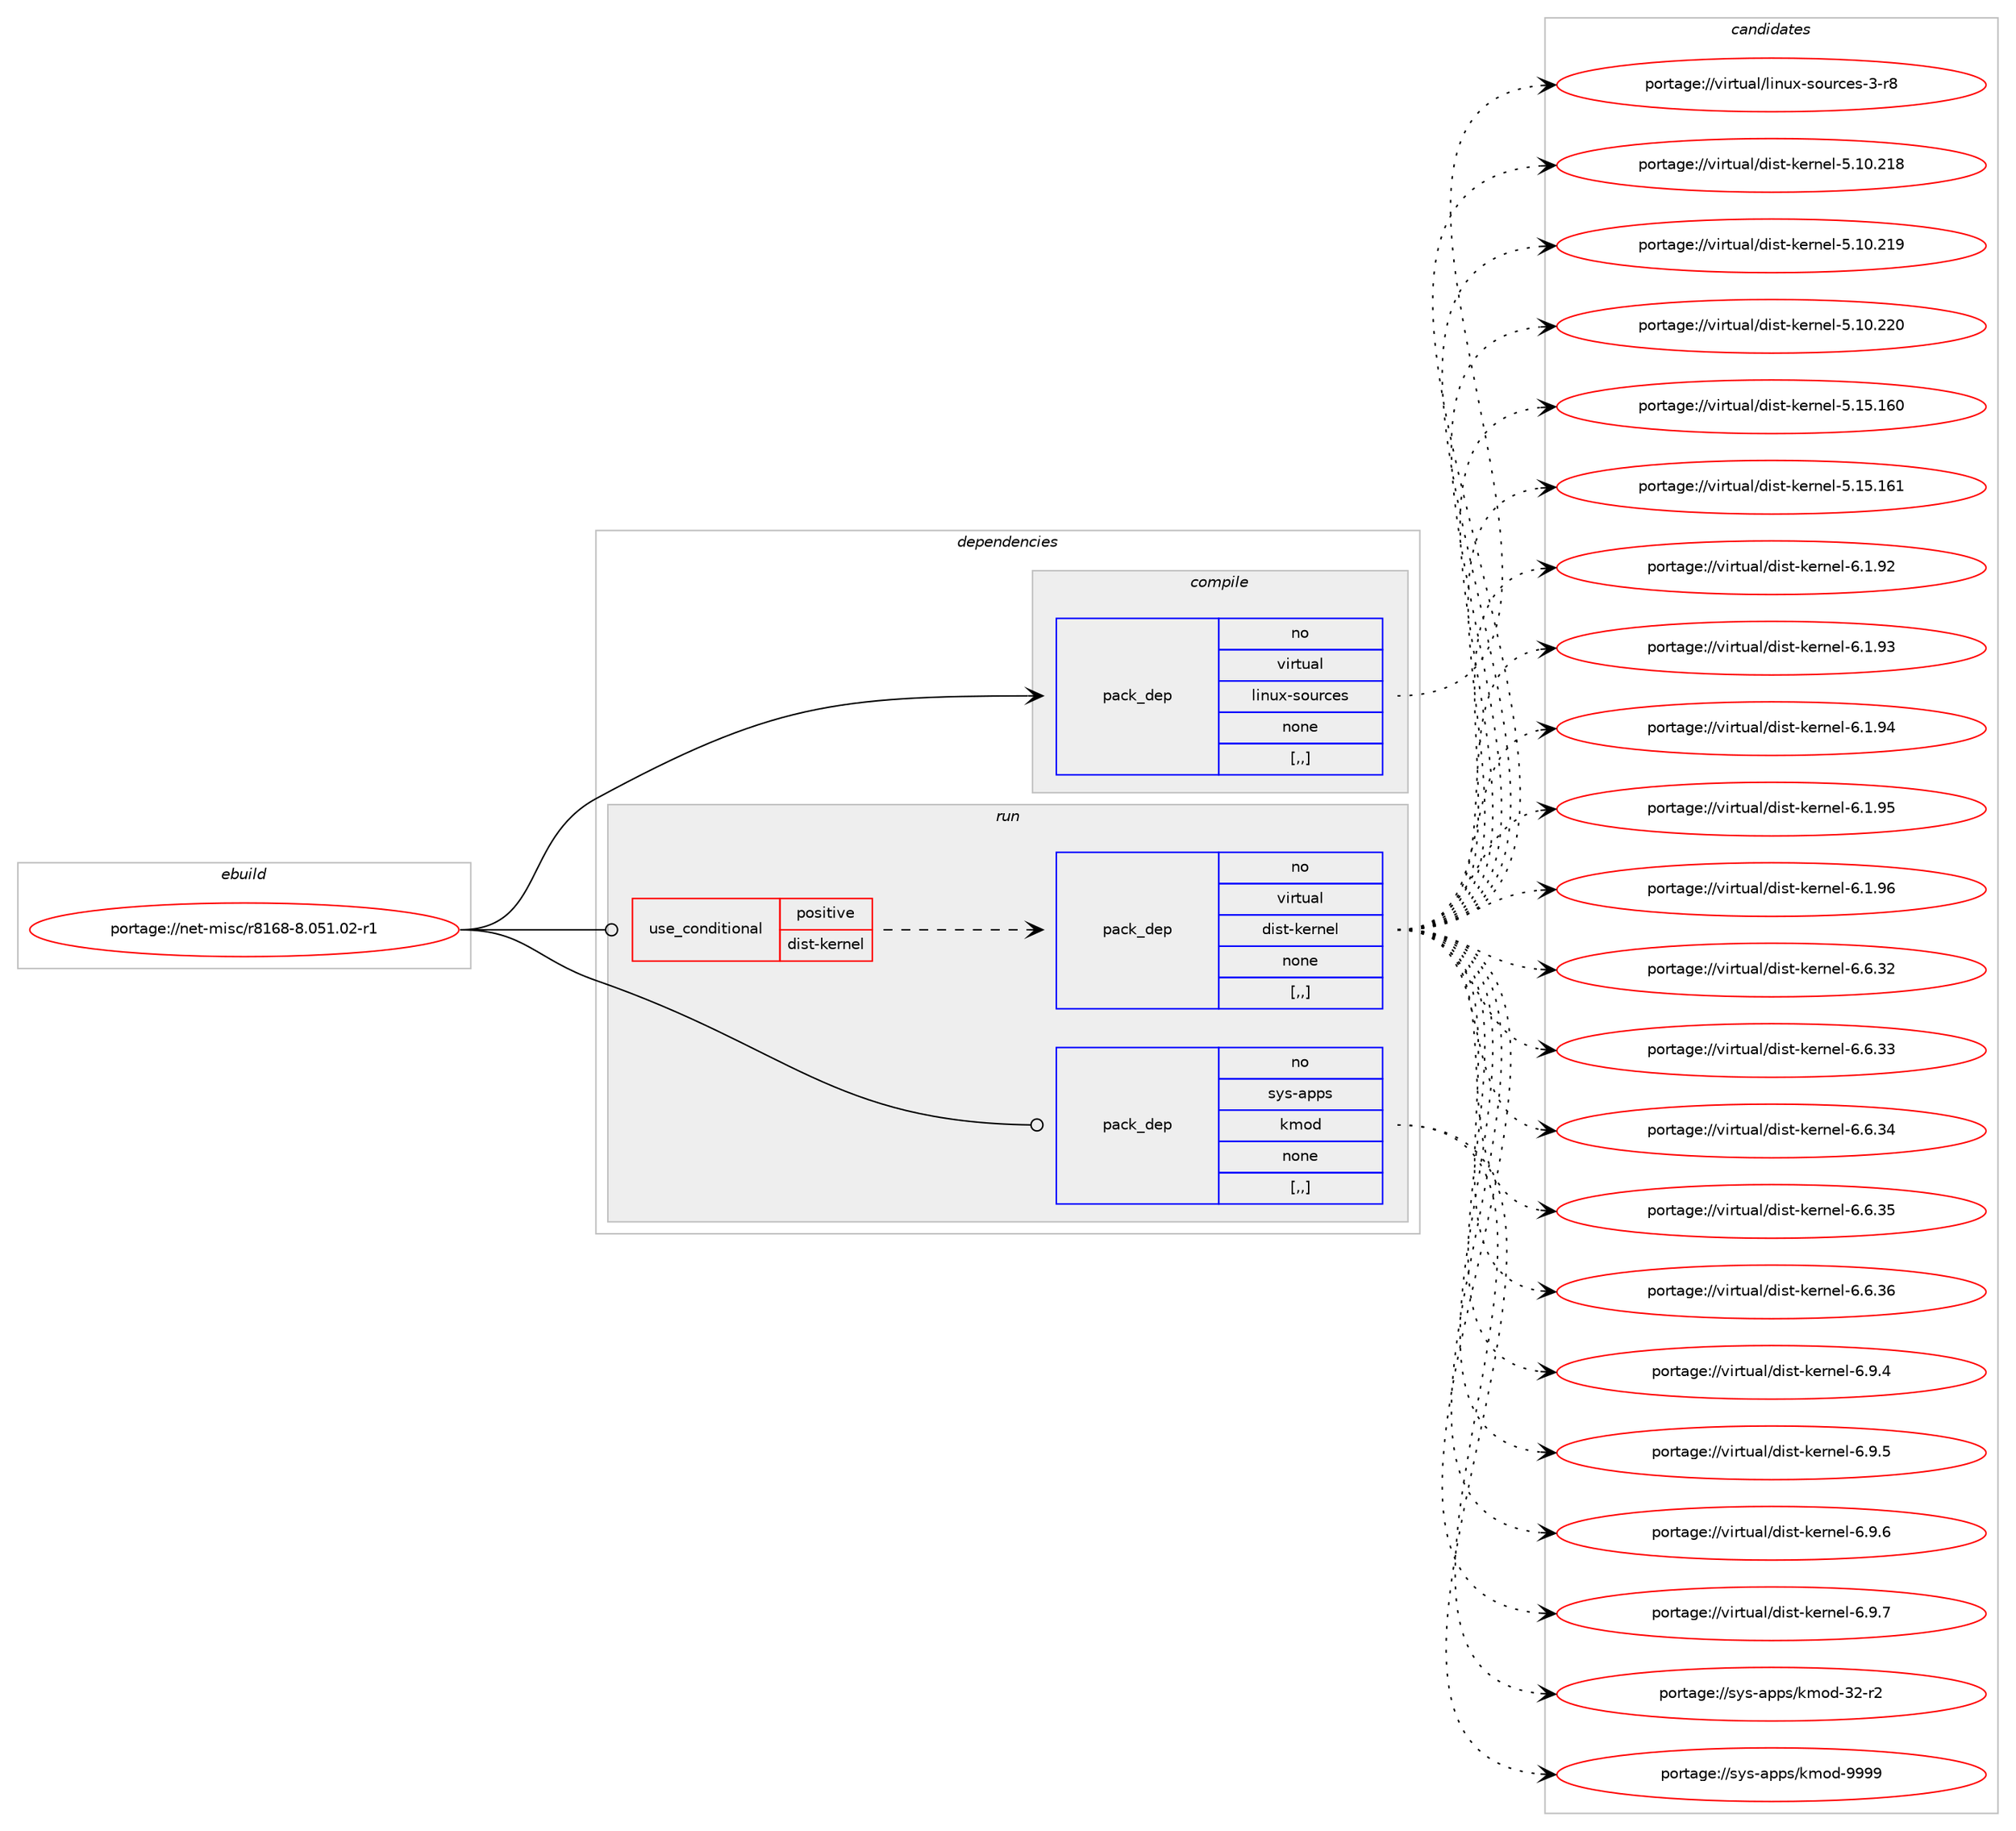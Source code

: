 digraph prolog {

# *************
# Graph options
# *************

newrank=true;
concentrate=true;
compound=true;
graph [rankdir=LR,fontname=Helvetica,fontsize=10,ranksep=1.5];#, ranksep=2.5, nodesep=0.2];
edge  [arrowhead=vee];
node  [fontname=Helvetica,fontsize=10];

# **********
# The ebuild
# **********

subgraph cluster_leftcol {
color=gray;
rank=same;
label=<<i>ebuild</i>>;
id [label="portage://net-misc/r8168-8.051.02-r1", color=red, width=4, href="../net-misc/r8168-8.051.02-r1.svg"];
}

# ****************
# The dependencies
# ****************

subgraph cluster_midcol {
color=gray;
label=<<i>dependencies</i>>;
subgraph cluster_compile {
fillcolor="#eeeeee";
style=filled;
label=<<i>compile</i>>;
subgraph pack266817 {
dependency365682 [label=<<TABLE BORDER="0" CELLBORDER="1" CELLSPACING="0" CELLPADDING="4" WIDTH="220"><TR><TD ROWSPAN="6" CELLPADDING="30">pack_dep</TD></TR><TR><TD WIDTH="110">no</TD></TR><TR><TD>virtual</TD></TR><TR><TD>linux-sources</TD></TR><TR><TD>none</TD></TR><TR><TD>[,,]</TD></TR></TABLE>>, shape=none, color=blue];
}
id:e -> dependency365682:w [weight=20,style="solid",arrowhead="vee"];
}
subgraph cluster_compileandrun {
fillcolor="#eeeeee";
style=filled;
label=<<i>compile and run</i>>;
}
subgraph cluster_run {
fillcolor="#eeeeee";
style=filled;
label=<<i>run</i>>;
subgraph cond96224 {
dependency365683 [label=<<TABLE BORDER="0" CELLBORDER="1" CELLSPACING="0" CELLPADDING="4"><TR><TD ROWSPAN="3" CELLPADDING="10">use_conditional</TD></TR><TR><TD>positive</TD></TR><TR><TD>dist-kernel</TD></TR></TABLE>>, shape=none, color=red];
subgraph pack266818 {
dependency365684 [label=<<TABLE BORDER="0" CELLBORDER="1" CELLSPACING="0" CELLPADDING="4" WIDTH="220"><TR><TD ROWSPAN="6" CELLPADDING="30">pack_dep</TD></TR><TR><TD WIDTH="110">no</TD></TR><TR><TD>virtual</TD></TR><TR><TD>dist-kernel</TD></TR><TR><TD>none</TD></TR><TR><TD>[,,]</TD></TR></TABLE>>, shape=none, color=blue];
}
dependency365683:e -> dependency365684:w [weight=20,style="dashed",arrowhead="vee"];
}
id:e -> dependency365683:w [weight=20,style="solid",arrowhead="odot"];
subgraph pack266819 {
dependency365685 [label=<<TABLE BORDER="0" CELLBORDER="1" CELLSPACING="0" CELLPADDING="4" WIDTH="220"><TR><TD ROWSPAN="6" CELLPADDING="30">pack_dep</TD></TR><TR><TD WIDTH="110">no</TD></TR><TR><TD>sys-apps</TD></TR><TR><TD>kmod</TD></TR><TR><TD>none</TD></TR><TR><TD>[,,]</TD></TR></TABLE>>, shape=none, color=blue];
}
id:e -> dependency365685:w [weight=20,style="solid",arrowhead="odot"];
}
}

# **************
# The candidates
# **************

subgraph cluster_choices {
rank=same;
color=gray;
label=<<i>candidates</i>>;

subgraph choice266817 {
color=black;
nodesep=1;
choice1181051141161179710847108105110117120451151111171149910111545514511456 [label="portage://virtual/linux-sources-3-r8", color=red, width=4,href="../virtual/linux-sources-3-r8.svg"];
dependency365682:e -> choice1181051141161179710847108105110117120451151111171149910111545514511456:w [style=dotted,weight="100"];
}
subgraph choice266818 {
color=black;
nodesep=1;
choice118105114116117971084710010511511645107101114110101108455346494846504956 [label="portage://virtual/dist-kernel-5.10.218", color=red, width=4,href="../virtual/dist-kernel-5.10.218.svg"];
choice118105114116117971084710010511511645107101114110101108455346494846504957 [label="portage://virtual/dist-kernel-5.10.219", color=red, width=4,href="../virtual/dist-kernel-5.10.219.svg"];
choice118105114116117971084710010511511645107101114110101108455346494846505048 [label="portage://virtual/dist-kernel-5.10.220", color=red, width=4,href="../virtual/dist-kernel-5.10.220.svg"];
choice118105114116117971084710010511511645107101114110101108455346495346495448 [label="portage://virtual/dist-kernel-5.15.160", color=red, width=4,href="../virtual/dist-kernel-5.15.160.svg"];
choice118105114116117971084710010511511645107101114110101108455346495346495449 [label="portage://virtual/dist-kernel-5.15.161", color=red, width=4,href="../virtual/dist-kernel-5.15.161.svg"];
choice11810511411611797108471001051151164510710111411010110845544649465750 [label="portage://virtual/dist-kernel-6.1.92", color=red, width=4,href="../virtual/dist-kernel-6.1.92.svg"];
choice11810511411611797108471001051151164510710111411010110845544649465751 [label="portage://virtual/dist-kernel-6.1.93", color=red, width=4,href="../virtual/dist-kernel-6.1.93.svg"];
choice11810511411611797108471001051151164510710111411010110845544649465752 [label="portage://virtual/dist-kernel-6.1.94", color=red, width=4,href="../virtual/dist-kernel-6.1.94.svg"];
choice11810511411611797108471001051151164510710111411010110845544649465753 [label="portage://virtual/dist-kernel-6.1.95", color=red, width=4,href="../virtual/dist-kernel-6.1.95.svg"];
choice11810511411611797108471001051151164510710111411010110845544649465754 [label="portage://virtual/dist-kernel-6.1.96", color=red, width=4,href="../virtual/dist-kernel-6.1.96.svg"];
choice11810511411611797108471001051151164510710111411010110845544654465150 [label="portage://virtual/dist-kernel-6.6.32", color=red, width=4,href="../virtual/dist-kernel-6.6.32.svg"];
choice11810511411611797108471001051151164510710111411010110845544654465151 [label="portage://virtual/dist-kernel-6.6.33", color=red, width=4,href="../virtual/dist-kernel-6.6.33.svg"];
choice11810511411611797108471001051151164510710111411010110845544654465152 [label="portage://virtual/dist-kernel-6.6.34", color=red, width=4,href="../virtual/dist-kernel-6.6.34.svg"];
choice11810511411611797108471001051151164510710111411010110845544654465153 [label="portage://virtual/dist-kernel-6.6.35", color=red, width=4,href="../virtual/dist-kernel-6.6.35.svg"];
choice11810511411611797108471001051151164510710111411010110845544654465154 [label="portage://virtual/dist-kernel-6.6.36", color=red, width=4,href="../virtual/dist-kernel-6.6.36.svg"];
choice118105114116117971084710010511511645107101114110101108455446574652 [label="portage://virtual/dist-kernel-6.9.4", color=red, width=4,href="../virtual/dist-kernel-6.9.4.svg"];
choice118105114116117971084710010511511645107101114110101108455446574653 [label="portage://virtual/dist-kernel-6.9.5", color=red, width=4,href="../virtual/dist-kernel-6.9.5.svg"];
choice118105114116117971084710010511511645107101114110101108455446574654 [label="portage://virtual/dist-kernel-6.9.6", color=red, width=4,href="../virtual/dist-kernel-6.9.6.svg"];
choice118105114116117971084710010511511645107101114110101108455446574655 [label="portage://virtual/dist-kernel-6.9.7", color=red, width=4,href="../virtual/dist-kernel-6.9.7.svg"];
dependency365684:e -> choice118105114116117971084710010511511645107101114110101108455346494846504956:w [style=dotted,weight="100"];
dependency365684:e -> choice118105114116117971084710010511511645107101114110101108455346494846504957:w [style=dotted,weight="100"];
dependency365684:e -> choice118105114116117971084710010511511645107101114110101108455346494846505048:w [style=dotted,weight="100"];
dependency365684:e -> choice118105114116117971084710010511511645107101114110101108455346495346495448:w [style=dotted,weight="100"];
dependency365684:e -> choice118105114116117971084710010511511645107101114110101108455346495346495449:w [style=dotted,weight="100"];
dependency365684:e -> choice11810511411611797108471001051151164510710111411010110845544649465750:w [style=dotted,weight="100"];
dependency365684:e -> choice11810511411611797108471001051151164510710111411010110845544649465751:w [style=dotted,weight="100"];
dependency365684:e -> choice11810511411611797108471001051151164510710111411010110845544649465752:w [style=dotted,weight="100"];
dependency365684:e -> choice11810511411611797108471001051151164510710111411010110845544649465753:w [style=dotted,weight="100"];
dependency365684:e -> choice11810511411611797108471001051151164510710111411010110845544649465754:w [style=dotted,weight="100"];
dependency365684:e -> choice11810511411611797108471001051151164510710111411010110845544654465150:w [style=dotted,weight="100"];
dependency365684:e -> choice11810511411611797108471001051151164510710111411010110845544654465151:w [style=dotted,weight="100"];
dependency365684:e -> choice11810511411611797108471001051151164510710111411010110845544654465152:w [style=dotted,weight="100"];
dependency365684:e -> choice11810511411611797108471001051151164510710111411010110845544654465153:w [style=dotted,weight="100"];
dependency365684:e -> choice11810511411611797108471001051151164510710111411010110845544654465154:w [style=dotted,weight="100"];
dependency365684:e -> choice118105114116117971084710010511511645107101114110101108455446574652:w [style=dotted,weight="100"];
dependency365684:e -> choice118105114116117971084710010511511645107101114110101108455446574653:w [style=dotted,weight="100"];
dependency365684:e -> choice118105114116117971084710010511511645107101114110101108455446574654:w [style=dotted,weight="100"];
dependency365684:e -> choice118105114116117971084710010511511645107101114110101108455446574655:w [style=dotted,weight="100"];
}
subgraph choice266819 {
color=black;
nodesep=1;
choice1151211154597112112115471071091111004551504511450 [label="portage://sys-apps/kmod-32-r2", color=red, width=4,href="../sys-apps/kmod-32-r2.svg"];
choice1151211154597112112115471071091111004557575757 [label="portage://sys-apps/kmod-9999", color=red, width=4,href="../sys-apps/kmod-9999.svg"];
dependency365685:e -> choice1151211154597112112115471071091111004551504511450:w [style=dotted,weight="100"];
dependency365685:e -> choice1151211154597112112115471071091111004557575757:w [style=dotted,weight="100"];
}
}

}
